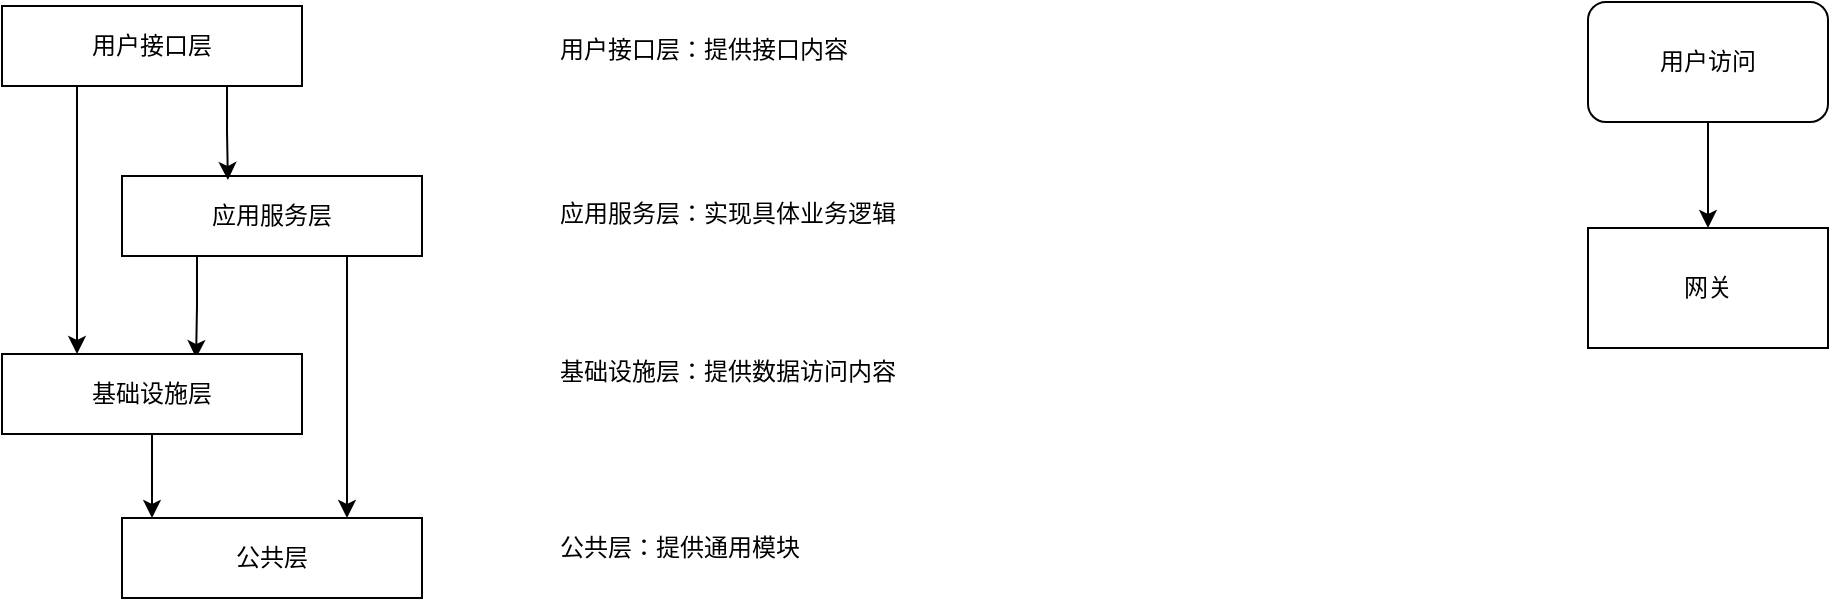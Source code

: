 <mxfile version="22.1.18" type="github">
  <diagram name="第 1 页" id="Tl0CjAMw8aQlF9DPNo0h">
    <mxGraphModel dx="1434" dy="756" grid="0" gridSize="10" guides="1" tooltips="1" connect="1" arrows="1" fold="1" page="1" pageScale="1" pageWidth="500000" pageHeight="500000" math="0" shadow="0">
      <root>
        <mxCell id="0" />
        <mxCell id="1" parent="0" />
        <mxCell id="ExoMNe3t0gfA56t_Lgv5-9" style="edgeStyle=orthogonalEdgeStyle;rounded=0;orthogonalLoop=1;jettySize=auto;html=1;exitX=0.75;exitY=1;exitDx=0;exitDy=0;entryX=0.75;entryY=0;entryDx=0;entryDy=0;" parent="1" source="ExoMNe3t0gfA56t_Lgv5-1" target="ExoMNe3t0gfA56t_Lgv5-5" edge="1">
          <mxGeometry relative="1" as="geometry" />
        </mxCell>
        <mxCell id="ExoMNe3t0gfA56t_Lgv5-11" style="edgeStyle=orthogonalEdgeStyle;rounded=0;orthogonalLoop=1;jettySize=auto;html=1;exitX=0.25;exitY=1;exitDx=0;exitDy=0;entryX=0.647;entryY=0.05;entryDx=0;entryDy=0;entryPerimeter=0;" parent="1" source="ExoMNe3t0gfA56t_Lgv5-1" target="ExoMNe3t0gfA56t_Lgv5-7" edge="1">
          <mxGeometry relative="1" as="geometry" />
        </mxCell>
        <mxCell id="ExoMNe3t0gfA56t_Lgv5-1" value="应用服务层" style="rounded=0;whiteSpace=wrap;html=1;" parent="1" vertex="1">
          <mxGeometry x="212" y="232" width="150" height="40" as="geometry" />
        </mxCell>
        <mxCell id="ExoMNe3t0gfA56t_Lgv5-5" value="公共层" style="rounded=0;whiteSpace=wrap;html=1;" parent="1" vertex="1">
          <mxGeometry x="212" y="403" width="150" height="40" as="geometry" />
        </mxCell>
        <mxCell id="ExoMNe3t0gfA56t_Lgv5-13" style="edgeStyle=orthogonalEdgeStyle;rounded=0;orthogonalLoop=1;jettySize=auto;html=1;exitX=0.25;exitY=1;exitDx=0;exitDy=0;entryX=0.25;entryY=0;entryDx=0;entryDy=0;" parent="1" source="ExoMNe3t0gfA56t_Lgv5-6" target="ExoMNe3t0gfA56t_Lgv5-7" edge="1">
          <mxGeometry relative="1" as="geometry" />
        </mxCell>
        <mxCell id="ExoMNe3t0gfA56t_Lgv5-14" style="edgeStyle=orthogonalEdgeStyle;rounded=0;orthogonalLoop=1;jettySize=auto;html=1;exitX=0.75;exitY=1;exitDx=0;exitDy=0;entryX=0.353;entryY=0.05;entryDx=0;entryDy=0;entryPerimeter=0;" parent="1" source="ExoMNe3t0gfA56t_Lgv5-6" target="ExoMNe3t0gfA56t_Lgv5-1" edge="1">
          <mxGeometry relative="1" as="geometry" />
        </mxCell>
        <mxCell id="ExoMNe3t0gfA56t_Lgv5-6" value="用户接口层" style="rounded=0;whiteSpace=wrap;html=1;" parent="1" vertex="1">
          <mxGeometry x="152" y="147" width="150" height="40" as="geometry" />
        </mxCell>
        <mxCell id="ExoMNe3t0gfA56t_Lgv5-10" style="edgeStyle=orthogonalEdgeStyle;rounded=0;orthogonalLoop=1;jettySize=auto;html=1;exitX=0.5;exitY=1;exitDx=0;exitDy=0;entryX=0.1;entryY=0;entryDx=0;entryDy=0;entryPerimeter=0;" parent="1" source="ExoMNe3t0gfA56t_Lgv5-7" target="ExoMNe3t0gfA56t_Lgv5-5" edge="1">
          <mxGeometry relative="1" as="geometry" />
        </mxCell>
        <mxCell id="ExoMNe3t0gfA56t_Lgv5-7" value="基础设施层" style="rounded=0;whiteSpace=wrap;html=1;" parent="1" vertex="1">
          <mxGeometry x="152" y="321" width="150" height="40" as="geometry" />
        </mxCell>
        <mxCell id="ExoMNe3t0gfA56t_Lgv5-15" value="用户接口层：提供接口内容" style="text;strokeColor=none;fillColor=none;align=left;verticalAlign=middle;spacingLeft=4;spacingRight=4;overflow=hidden;points=[[0,0.5],[1,0.5]];portConstraint=eastwest;rotatable=0;whiteSpace=wrap;html=1;" parent="1" vertex="1">
          <mxGeometry x="425" y="154" width="171" height="30" as="geometry" />
        </mxCell>
        <mxCell id="ExoMNe3t0gfA56t_Lgv5-16" value="应用服务层：实现具体业务逻辑" style="text;strokeColor=none;fillColor=none;align=left;verticalAlign=middle;spacingLeft=4;spacingRight=4;overflow=hidden;points=[[0,0.5],[1,0.5]];portConstraint=eastwest;rotatable=0;whiteSpace=wrap;html=1;" parent="1" vertex="1">
          <mxGeometry x="425" y="236" width="192" height="30" as="geometry" />
        </mxCell>
        <mxCell id="ExoMNe3t0gfA56t_Lgv5-17" value="基础设施层：提供数据访问内容" style="text;strokeColor=none;fillColor=none;align=left;verticalAlign=middle;spacingLeft=4;spacingRight=4;overflow=hidden;points=[[0,0.5],[1,0.5]];portConstraint=eastwest;rotatable=0;whiteSpace=wrap;html=1;" parent="1" vertex="1">
          <mxGeometry x="425" y="315" width="192" height="30" as="geometry" />
        </mxCell>
        <mxCell id="ExoMNe3t0gfA56t_Lgv5-18" value="公共层：提供通用模块" style="text;strokeColor=none;fillColor=none;align=left;verticalAlign=middle;spacingLeft=4;spacingRight=4;overflow=hidden;points=[[0,0.5],[1,0.5]];portConstraint=eastwest;rotatable=0;whiteSpace=wrap;html=1;" parent="1" vertex="1">
          <mxGeometry x="425" y="403" width="192" height="30" as="geometry" />
        </mxCell>
        <mxCell id="0oHE-Me3OaAuM_H55WE4-2" style="edgeStyle=orthogonalEdgeStyle;rounded=0;orthogonalLoop=1;jettySize=auto;html=1;exitX=0.5;exitY=1;exitDx=0;exitDy=0;entryX=0.5;entryY=0;entryDx=0;entryDy=0;" edge="1" parent="1" source="ptkn9EbQoCOQKfcxj6Ky-1" target="0oHE-Me3OaAuM_H55WE4-1">
          <mxGeometry relative="1" as="geometry" />
        </mxCell>
        <mxCell id="ptkn9EbQoCOQKfcxj6Ky-1" value="用户访问" style="rounded=1;whiteSpace=wrap;html=1;" parent="1" vertex="1">
          <mxGeometry x="945" y="145" width="120" height="60" as="geometry" />
        </mxCell>
        <mxCell id="0oHE-Me3OaAuM_H55WE4-1" value="网关" style="rounded=0;whiteSpace=wrap;html=1;" vertex="1" parent="1">
          <mxGeometry x="945" y="258" width="120" height="60" as="geometry" />
        </mxCell>
      </root>
    </mxGraphModel>
  </diagram>
</mxfile>
